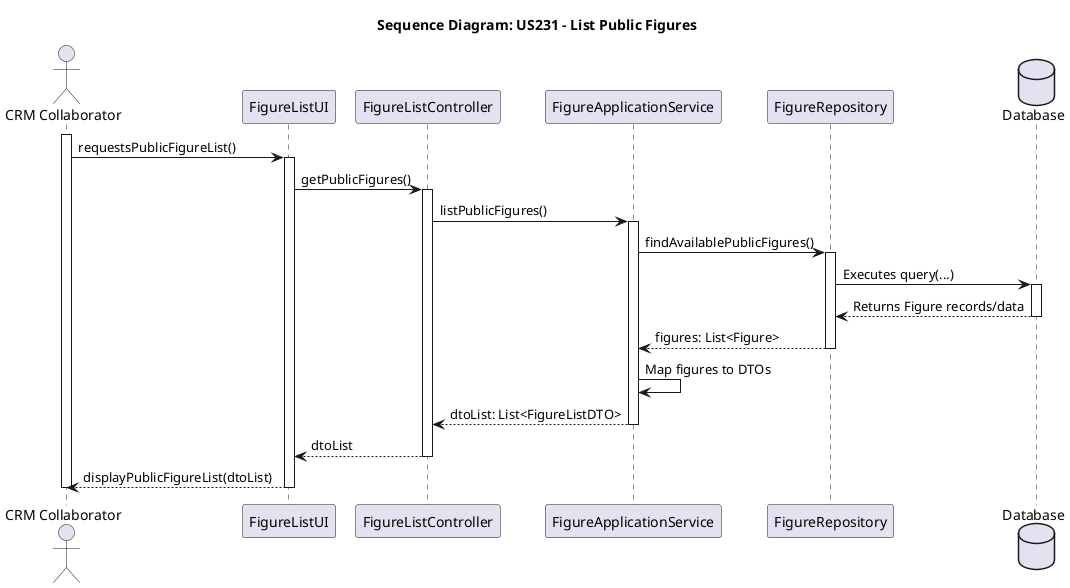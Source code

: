 @startuml
' Title for the diagram
title Sequence Diagram: US231 - List Public Figures

actor "CRM Collaborator" as User
participant "FigureListUI" as UI
participant "FigureListController" as Controller
participant "FigureApplicationService" as AppService
participant "FigureRepository" as Repo
database "Database" as DB

activate User
User -> UI : requestsPublicFigureList()
activate UI

UI -> Controller : getPublicFigures()
activate Controller

Controller -> AppService : listPublicFigures()
activate AppService

AppService -> Repo : findAvailablePublicFigures()
activate Repo
Repo -> DB : Executes query(...)
activate DB
DB --> Repo : Returns Figure records/data
deactivate DB
Repo --> AppService : figures: List<Figure>
deactivate Repo

AppService -> AppService : Map figures to DTOs
AppService --> Controller : dtoList: List<FigureListDTO>
deactivate AppService

Controller --> UI :dtoList
deactivate Controller

UI --> User : displayPublicFigureList(dtoList)
deactivate UI
deactivate User

@enduml